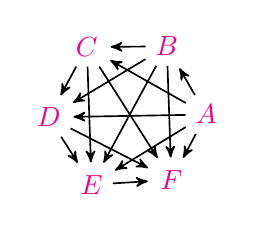 \begin{tikzpicture}[->,>=stealth',shorten >=1pt,auto,node distance=2.8cm, semithick]
  \tikzstyle{every state}=[fill=mymagenta,draw=none,text=white]
  
  \node[color=magenta] (v0) at (0:1) {$A$};
  \node[color=magenta] (v1) at (60:1) {$B$};
  \node[color=magenta] (v2) at (121:1) {$C$};
  \node[color=magenta] (v3) at (182:1) {$D$};
  \node[color=magenta] (v4) at (243:1) {$E$};
  \node[color=magenta] (v5) at (304:1) {$F$};
  \path (v0) edge (v1);
         \path (v0) edge (v2);
         \path (v0) edge (v3);
         \path (v0) edge (v4);
         \path (v0) edge (v5);
         \path (v1) edge (v2);
         \path (v1) edge (v3);
         \path (v1) edge (v4);
         \path (v1) edge (v5);
         \path (v2) edge (v3);
         \path (v2) edge (v4);
         \path (v2) edge (v5);
         \path (v3) edge (v4);
         \path (v3) edge (v5);
         \path (v4) edge (v5);
         \end{tikzpicture}